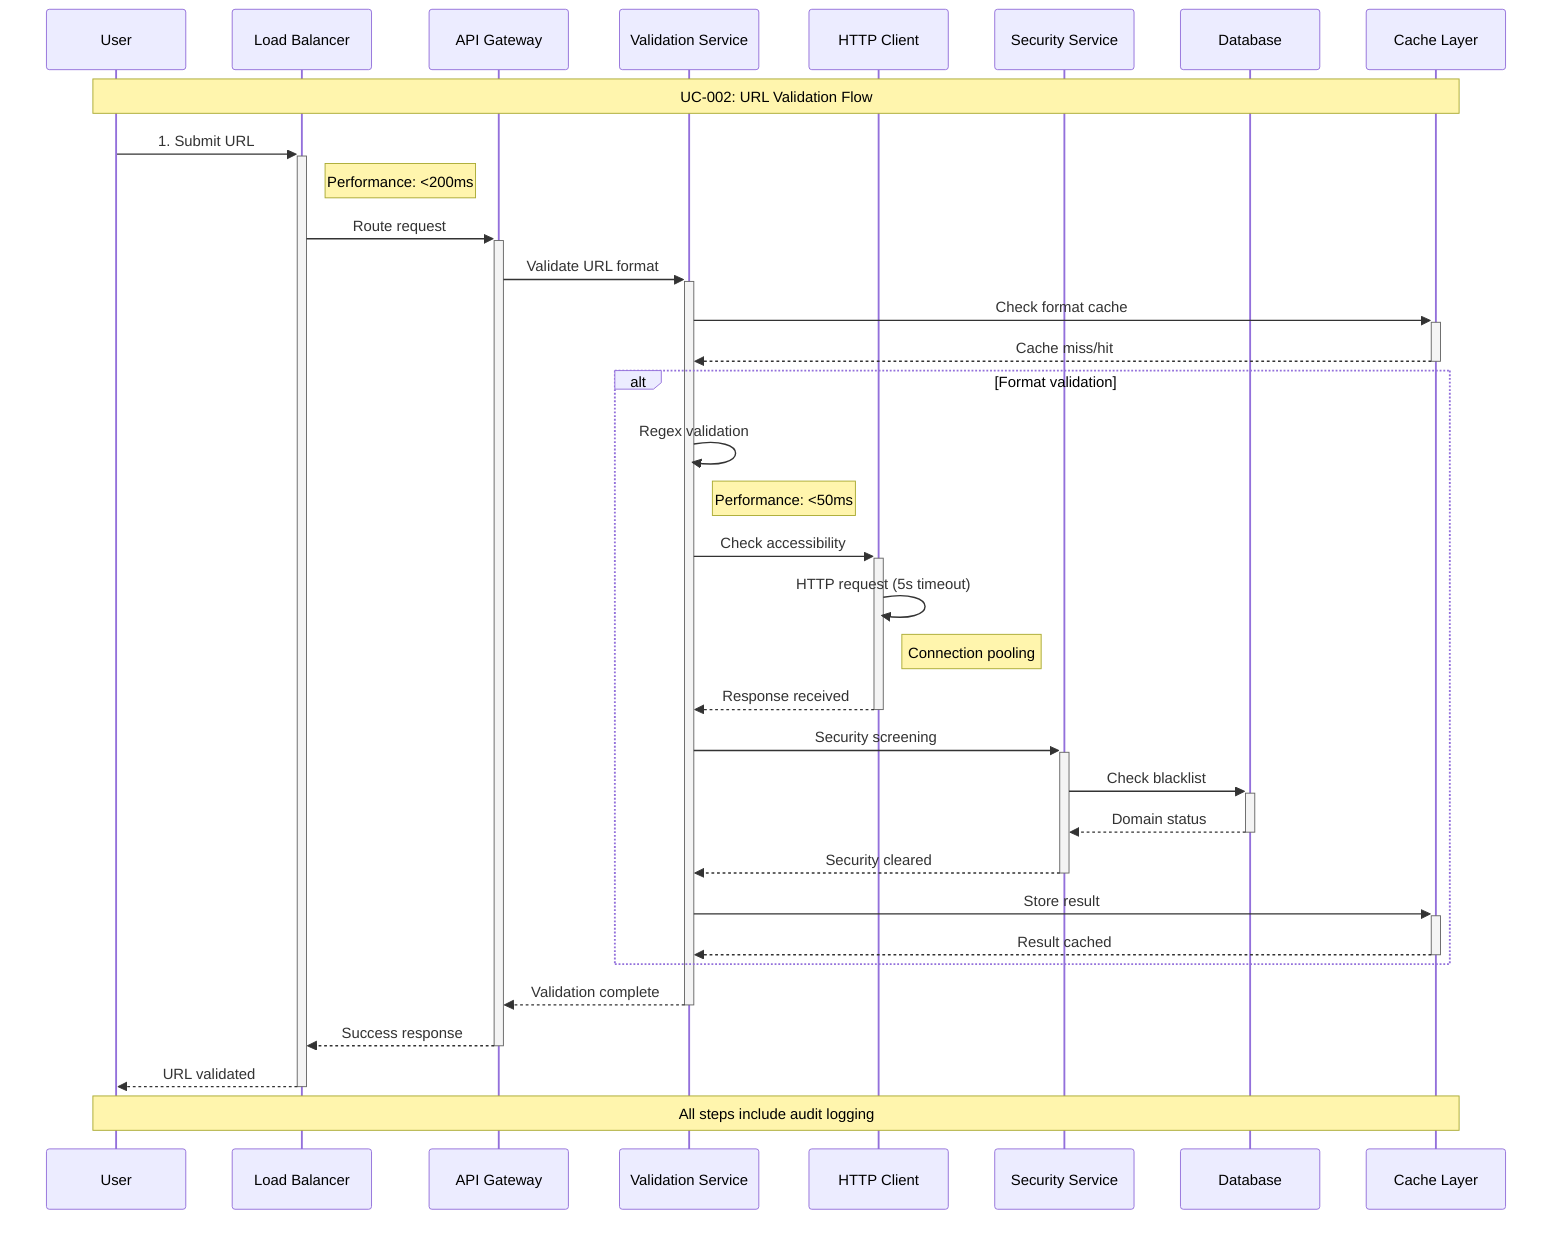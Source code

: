 sequenceDiagram
    participant U as User
    participant LB as Load Balancer
    participant API as API Gateway
    participant VS as Validation Service
    participant HC as HTTP Client
    participant SS as Security Service
    participant DB as Database
    participant Cache as Cache Layer
    
    Note over U,Cache: UC-002: URL Validation Flow
    
    U->>+LB: 1. Submit URL
    Note right of LB: Performance: <200ms
    LB->>+API: Route request
    API->>+VS: Validate URL format
    
    VS->>+Cache: Check format cache
    Cache-->>-VS: Cache miss/hit
    
    alt Format validation
        VS->>VS: Regex validation
        Note right of VS: Performance: <50ms
        VS->>+HC: Check accessibility
        HC->>HC: HTTP request (5s timeout)
        Note right of HC: Connection pooling
        HC-->>-VS: Response received
        
        VS->>+SS: Security screening
        SS->>+DB: Check blacklist
        DB-->>-SS: Domain status
        SS-->>-VS: Security cleared
        
        VS->>+Cache: Store result
        Cache-->>-VS: Result cached
    end
    
    VS-->>-API: Validation complete
    API-->>-LB: Success response
    LB-->>-U: URL validated
    
    Note over U,Cache: All steps include audit logging